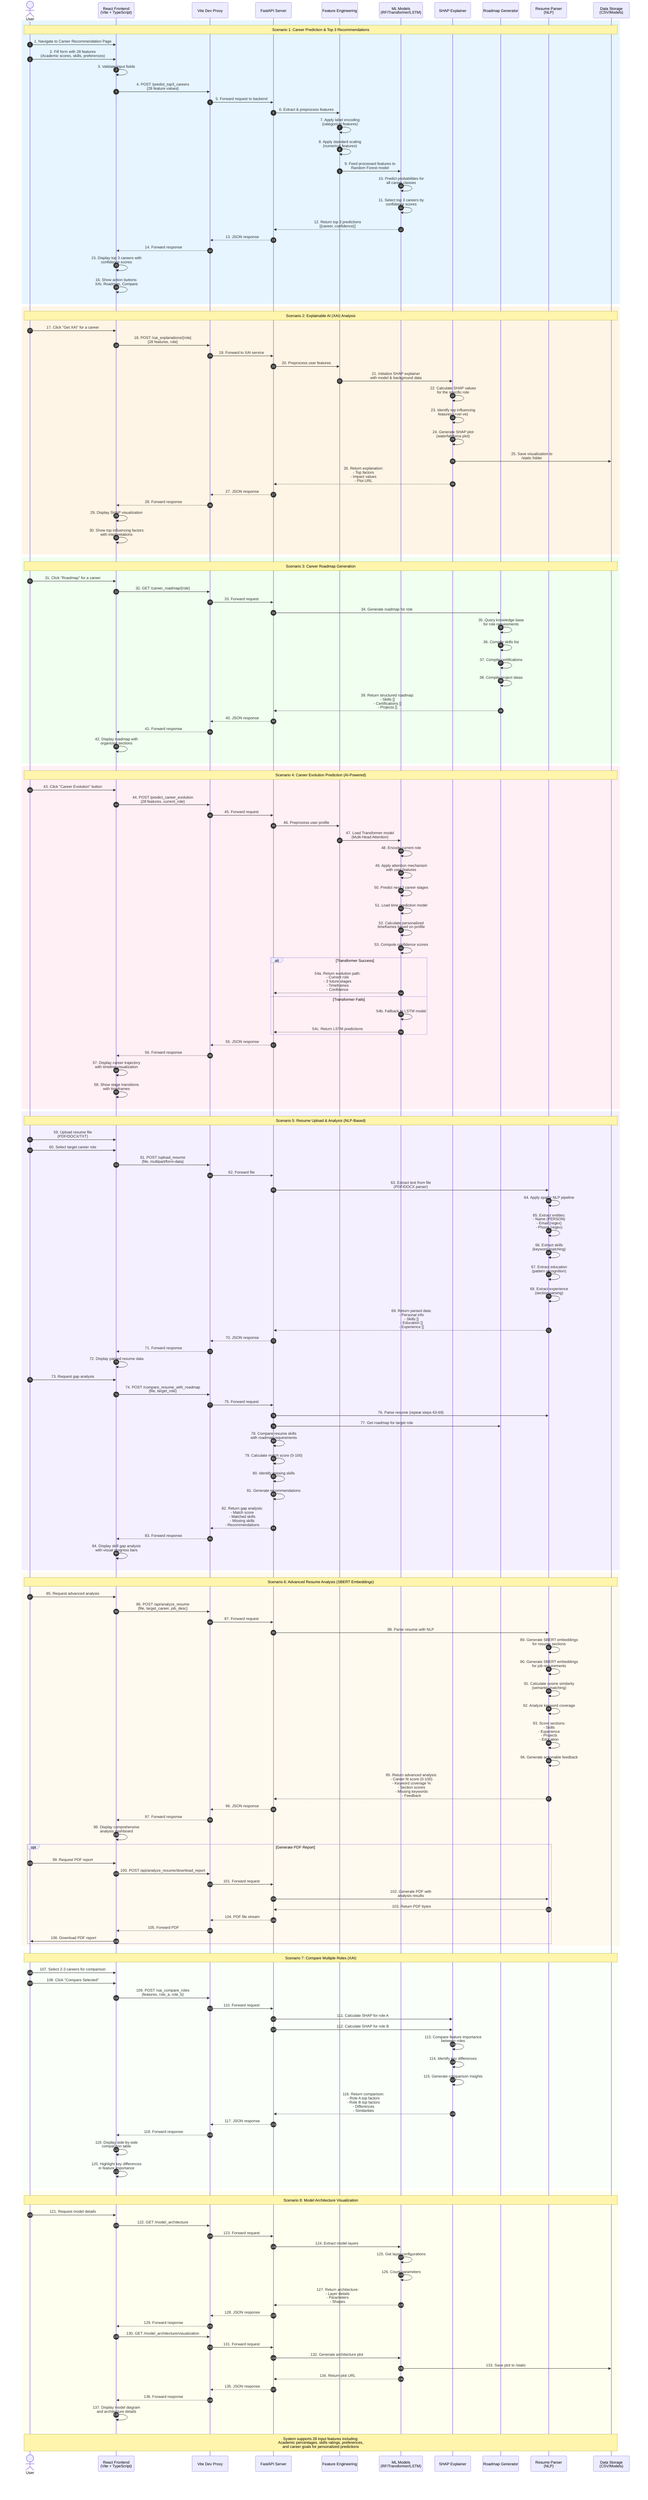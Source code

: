 sequenceDiagram
    autonumber
    actor User
    participant UI as React Frontend<br/>(Vite + TypeScript)
    participant Proxy as Vite Dev Proxy
    participant API as FastAPI Server
    participant FE as Feature Engineering
    participant ML as ML Models<br/>(RF/Transformer/LSTM)
    participant XAI as SHAP Explainer
    participant RG as Roadmap Generator
    participant RP as Resume Parser<br/>(NLP)
    participant DB as Data Storage<br/>(CSV/Models)

    %% === SCENARIO 1: Career Prediction ===
    rect rgb(230, 245, 255)
        Note over User,DB: Scenario 1: Career Prediction & Top 3 Recommendations
        
        User->>UI: 1. Navigate to Career Recommendation Page
        User->>UI: 2. Fill form with 28 features<br/>(Academic scores, skills, preferences)
        
        UI->>UI: 3. Validate input fields
        UI->>Proxy: 4. POST /predict_top3_careers<br/>{28 feature values}
        
        Proxy->>API: 5. Forward request to backend
        API->>FE: 6. Extract & preprocess features
        
        FE->>FE: 7. Apply label encoding<br/>(categorical features)
        FE->>FE: 8. Apply standard scaling<br/>(numerical features)
        
        FE->>ML: 9. Feed processed features to<br/>Random Forest model
        ML->>ML: 10. Predict probabilities for<br/>all career classes
        ML->>ML: 11. Select top 3 careers by<br/>confidence scores
        
        ML-->>API: 12. Return top 3 predictions<br/>[{career, confidence}]
        API-->>Proxy: 13. JSON response
        Proxy-->>UI: 14. Forward response
        
        UI->>UI: 15. Display top 3 careers with<br/>confidence scores
        UI->>UI: 16. Show action buttons:<br/>XAI, Roadmap, Compare
    end

    %% === SCENARIO 2: XAI Analysis ===
    rect rgb(255, 245, 230)
        Note over User,DB: Scenario 2: Explainable AI (XAI) Analysis
        
        User->>UI: 17. Click "Get XAI" for a career
        UI->>Proxy: 18. POST /xai_explanations/{role}<br/>{28 features, role}
        
        Proxy->>API: 19. Forward to XAI service
        API->>FE: 20. Preprocess user features
        
        FE->>XAI: 21. Initialize SHAP explainer<br/>with model & background data
        XAI->>XAI: 22. Calculate SHAP values<br/>for the specific role
        XAI->>XAI: 23. Identify top influencing<br/>features (+ve/-ve)
        XAI->>XAI: 24. Generate SHAP plot<br/>(waterfall/force plot)
        
        XAI->>DB: 25. Save visualization to<br/>/static folder
        XAI-->>API: 26. Return explanation:<br/>- Top factors<br/>- Impact values<br/>- Plot URL
        
        API-->>Proxy: 27. JSON response
        Proxy-->>UI: 28. Forward response
        
        UI->>UI: 29. Display SHAP visualization
        UI->>UI: 30. Show top influencing factors<br/>with interpretations
    end

    %% === SCENARIO 3: Career Roadmap ===
    rect rgb(240, 255, 240)
        Note over User,DB: Scenario 3: Career Roadmap Generation
        
        User->>UI: 31. Click "Roadmap" for a career
        UI->>Proxy: 32. GET /career_roadmap/{role}
        
        Proxy->>API: 33. Forward request
        API->>RG: 34. Generate roadmap for role
        
        RG->>RG: 35. Query knowledge base<br/>for role requirements
        RG->>RG: 36. Compile skills list
        RG->>RG: 37. Compile certifications
        RG->>RG: 38. Compile project ideas
        
        RG-->>API: 39. Return structured roadmap:<br/>- Skills []<br/>- Certifications []<br/>- Projects []
        
        API-->>Proxy: 40. JSON response
        Proxy-->>UI: 41. Forward response
        
        UI->>UI: 42. Display roadmap with<br/>organized sections
    end

    %% === SCENARIO 4: Career Evolution ===
    rect rgb(255, 240, 245)
        Note over User,DB: Scenario 4: Career Evolution Prediction (AI-Powered)
        
        User->>UI: 43. Click "Career Evolution" button
        UI->>Proxy: 44. POST /predict_career_evolution<br/>{28 features, current_role}
        
        Proxy->>API: 45. Forward request
        API->>FE: 46. Preprocess user profile
        
        FE->>ML: 47. Load Transformer model<br/>(Multi-Head Attention)
        ML->>ML: 48. Encode current role
        ML->>ML: 49. Apply attention mechanism<br/>with user features
        ML->>ML: 50. Predict next 3 career stages
        
        ML->>ML: 51. Load time prediction model
        ML->>ML: 52. Calculate personalized<br/>timeframes based on profile
        ML->>ML: 53. Compute confidence scores
        
        alt Transformer Success
            ML-->>API: 54a. Return evolution path:<br/>- Current role<br/>- 3 future stages<br/>- Timeframes<br/>- Confidence
        else Transformer Fails
            ML->>ML: 54b. Fallback to LSTM model
            ML-->>API: 54c. Return LSTM predictions
        end
        
        API-->>Proxy: 55. JSON response
        Proxy-->>UI: 56. Forward response
        
        UI->>UI: 57. Display career trajectory<br/>with timeline visualization
        UI->>UI: 58. Show stage transitions<br/>with timeframes
    end

    %% === SCENARIO 5: Resume Analysis ===
    rect rgb(245, 240, 255)
        Note over User,DB: Scenario 5: Resume Upload & Analysis (NLP-Based)
        
        User->>UI: 59. Upload resume file<br/>(PDF/DOCX/TXT)
        User->>UI: 60. Select target career role
        
        UI->>Proxy: 61. POST /upload_resume<br/>{file, multipart/form-data}
        
        Proxy->>API: 62. Forward file
        API->>RP: 63. Extract text from file<br/>(PDF/DOCX parser)
        
        RP->>RP: 64. Apply spaCy NLP pipeline
        RP->>RP: 65. Extract entities:<br/>- Name (PERSON)<br/>- Email (regex)<br/>- Phone (regex)
        RP->>RP: 66. Extract skills<br/>(keyword matching)
        RP->>RP: 67. Extract education<br/>(pattern recognition)
        RP->>RP: 68. Extract experience<br/>(section parsing)
        
        RP-->>API: 69. Return parsed data:<br/>- Personal info<br/>- Skills []<br/>- Education []<br/>- Experience []
        
        API-->>Proxy: 70. JSON response
        Proxy-->>UI: 71. Forward response
        
        UI->>UI: 72. Display parsed resume data
        
        User->>UI: 73. Request gap analysis
        UI->>Proxy: 74. POST /compare_resume_with_roadmap<br/>{file, target_role}
        
        Proxy->>API: 75. Forward request
        API->>RP: 76. Parse resume (repeat steps 63-69)
        API->>RG: 77. Get roadmap for target role
        
        API->>API: 78. Compare resume skills<br/>with roadmap requirements
        API->>API: 79. Calculate match score (0-100)
        API->>API: 80. Identify missing skills
        API->>API: 81. Generate recommendations
        
        API-->>Proxy: 82. Return gap analysis:<br/>- Match score<br/>- Matched skills<br/>- Missing skills<br/>- Recommendations
        
        Proxy-->>UI: 83. Forward response
        UI->>UI: 84. Display skill gap analysis<br/>with visual progress bars
    end

    %% === SCENARIO 6: Advanced Resume Analysis (SBERT) ===
    rect rgb(255, 250, 240)
        Note over User,DB: Scenario 6: Advanced Resume Analysis (SBERT Embeddings)
        
        User->>UI: 85. Request advanced analysis
        UI->>Proxy: 86. POST /api/analyze_resume<br/>{file, target_career, job_desc}
        
        Proxy->>API: 87. Forward request
        API->>RP: 88. Parse resume with NLP
        
        RP->>RP: 89. Generate SBERT embeddings<br/>for resume sections
        RP->>RP: 90. Generate SBERT embeddings<br/>for job requirements
        RP->>RP: 91. Calculate cosine similarity<br/>(semantic matching)
        
        RP->>RP: 92. Analyze keyword coverage
        RP->>RP: 93. Score sections:<br/>- Skills<br/>- Experience<br/>- Projects<br/>- Education
        RP->>RP: 94. Generate actionable feedback
        
        RP-->>API: 95. Return advanced analysis:<br/>- Career fit score (0-100)<br/>- Keyword coverage %<br/>- Section scores<br/>- Missing keywords<br/>- Feedback
        
        API-->>Proxy: 96. JSON response
        Proxy-->>UI: 97. Forward response
        
        UI->>UI: 98. Display comprehensive<br/>analysis dashboard
        
        opt Generate PDF Report
            User->>UI: 99. Request PDF report
            UI->>Proxy: 100. POST /api/analyze_resume/download_report
            
            Proxy->>API: 101. Forward request
            API->>RP: 102. Generate PDF with<br/>analysis results
            
            RP-->>API: 103. Return PDF bytes
            API-->>Proxy: 104. PDF file stream
            Proxy-->>UI: 105. Forward PDF
            
            UI->>User: 106. Download PDF report
        end
    end

    %% === SCENARIO 7: Role Comparison ===
    rect rgb(250, 255, 250)
        Note over User,DB: Scenario 7: Compare Multiple Roles (XAI)
        
        User->>UI: 107. Select 2-3 careers for comparison
        User->>UI: 108. Click "Compare Selected"
        
        UI->>Proxy: 109. POST /xai_compare_roles<br/>{features, role_a, role_b}
        
        Proxy->>API: 110. Forward request
        API->>XAI: 111. Calculate SHAP for role A
        API->>XAI: 112. Calculate SHAP for role B
        
        XAI->>XAI: 113. Compare feature importance<br/>between roles
        XAI->>XAI: 114. Identify key differences
        XAI->>XAI: 115. Generate comparison insights
        
        XAI-->>API: 116. Return comparison:<br/>- Role A top factors<br/>- Role B top factors<br/>- Differences<br/>- Similarities
        
        API-->>Proxy: 117. JSON response
        Proxy-->>UI: 118. Forward response
        
        UI->>UI: 119. Display side-by-side<br/>comparison table
        UI->>UI: 120. Highlight key differences<br/>in feature importance
    end

    %% === SCENARIO 8: Model Introspection ===
    rect rgb(255, 255, 240)
        Note over User,DB: Scenario 8: Model Architecture Visualization
        
        User->>UI: 121. Request model details
        UI->>Proxy: 122. GET /model_architecture
        
        Proxy->>API: 123. Forward request
        API->>ML: 124. Extract model layers
        ML->>ML: 125. Get layer configurations
        ML->>ML: 126. Count parameters
        
        ML-->>API: 127. Return architecture:<br/>- Layer details<br/>- Parameters<br/>- Shapes
        
        API-->>Proxy: 128. JSON response
        Proxy-->>UI: 129. Forward response
        
        UI->>Proxy: 130. GET /model_architecture/visualization
        Proxy->>API: 131. Forward request
        
        API->>ML: 132. Generate architecture plot
        ML->>DB: 133. Save plot to /static
        ML-->>API: 134. Return plot URL
        
        API-->>Proxy: 135. JSON response
        Proxy-->>UI: 136. Forward response
        
        UI->>UI: 137. Display model diagram<br/>and architecture details
    end

    Note over User,DB: System supports 28 input features including:<br/>Academic percentages, skills ratings, preferences,<br/>and career goals for personalized predictions